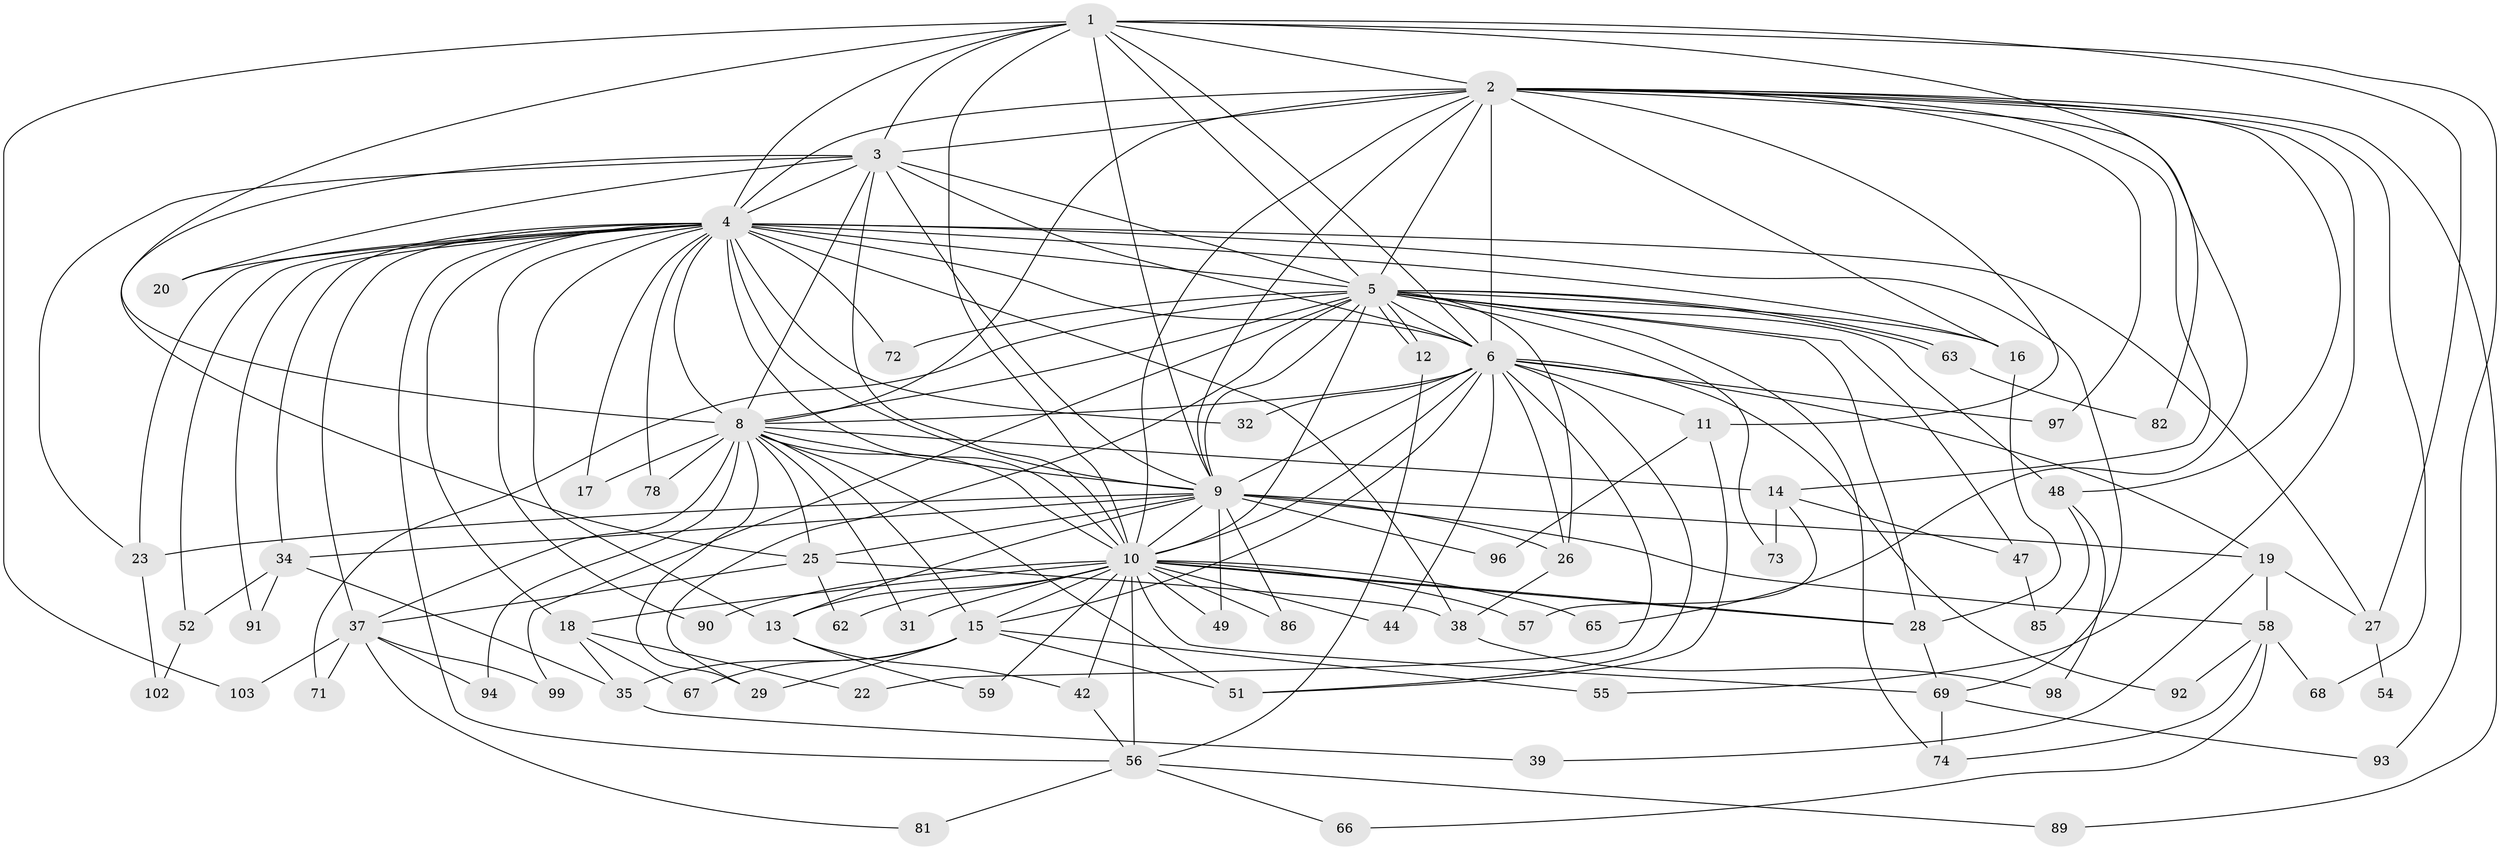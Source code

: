 // original degree distribution, {15: 0.019417475728155338, 18: 0.019417475728155338, 13: 0.009708737864077669, 24: 0.009708737864077669, 23: 0.009708737864077669, 22: 0.009708737864077669, 21: 0.009708737864077669, 27: 0.009708737864077669, 4: 0.10679611650485436, 3: 0.18446601941747573, 5: 0.038834951456310676, 8: 0.009708737864077669, 2: 0.5145631067961165, 6: 0.038834951456310676, 7: 0.009708737864077669}
// Generated by graph-tools (version 1.1) at 2025/11/02/27/25 16:11:08]
// undirected, 74 vertices, 184 edges
graph export_dot {
graph [start="1"]
  node [color=gray90,style=filled];
  1 [super="+70"];
  2 [super="+24"];
  3 [super="+33"];
  4 [super="+7"];
  5 [super="+60"];
  6 [super="+95"];
  8 [super="+61"];
  9 [super="+88"];
  10 [super="+21"];
  11 [super="+100"];
  12;
  13;
  14 [super="+30"];
  15 [super="+101"];
  16 [super="+53"];
  17;
  18;
  19;
  20;
  22;
  23 [super="+41"];
  25 [super="+64"];
  26 [super="+36"];
  27 [super="+45"];
  28 [super="+46"];
  29 [super="+83"];
  31;
  32 [super="+40"];
  34;
  35 [super="+43"];
  37 [super="+80"];
  38 [super="+50"];
  39;
  42 [super="+76"];
  44;
  47;
  48;
  49;
  51 [super="+84"];
  52;
  54;
  55;
  56 [super="+75"];
  57;
  58 [super="+77"];
  59;
  62;
  63;
  65;
  66;
  67;
  68;
  69 [super="+79"];
  71;
  72;
  73;
  74 [super="+87"];
  78;
  81;
  82;
  85;
  86;
  89;
  90;
  91;
  92;
  93;
  94;
  96;
  97;
  98;
  99;
  102;
  103;
  1 -- 2 [weight=2];
  1 -- 3;
  1 -- 4 [weight=2];
  1 -- 5;
  1 -- 6;
  1 -- 8;
  1 -- 9;
  1 -- 10 [weight=2];
  1 -- 27;
  1 -- 82;
  1 -- 93;
  1 -- 103;
  2 -- 3;
  2 -- 4 [weight=2];
  2 -- 5;
  2 -- 6 [weight=2];
  2 -- 8;
  2 -- 9;
  2 -- 10;
  2 -- 11;
  2 -- 14;
  2 -- 55;
  2 -- 65;
  2 -- 89;
  2 -- 97;
  2 -- 48;
  2 -- 68;
  2 -- 16;
  3 -- 4 [weight=2];
  3 -- 5;
  3 -- 6 [weight=2];
  3 -- 8;
  3 -- 9;
  3 -- 10;
  3 -- 20;
  3 -- 23;
  3 -- 25;
  4 -- 5 [weight=2];
  4 -- 6 [weight=3];
  4 -- 8 [weight=2];
  4 -- 9 [weight=2];
  4 -- 10 [weight=2];
  4 -- 17;
  4 -- 34;
  4 -- 52;
  4 -- 69;
  4 -- 38;
  4 -- 72;
  4 -- 13;
  4 -- 78;
  4 -- 16;
  4 -- 18;
  4 -- 20;
  4 -- 90;
  4 -- 91;
  4 -- 32;
  4 -- 37;
  4 -- 27;
  4 -- 56;
  4 -- 23;
  5 -- 6;
  5 -- 8;
  5 -- 9;
  5 -- 10;
  5 -- 12;
  5 -- 12;
  5 -- 16;
  5 -- 26;
  5 -- 47;
  5 -- 48;
  5 -- 63;
  5 -- 63;
  5 -- 71;
  5 -- 72;
  5 -- 73;
  5 -- 74;
  5 -- 99;
  5 -- 28;
  5 -- 29;
  6 -- 8;
  6 -- 9;
  6 -- 10;
  6 -- 11;
  6 -- 15;
  6 -- 19;
  6 -- 22;
  6 -- 26;
  6 -- 32 [weight=2];
  6 -- 44;
  6 -- 51;
  6 -- 92;
  6 -- 97;
  8 -- 9;
  8 -- 10;
  8 -- 14 [weight=2];
  8 -- 17;
  8 -- 29;
  8 -- 31 [weight=2];
  8 -- 37;
  8 -- 78;
  8 -- 94;
  8 -- 15;
  8 -- 25;
  8 -- 51;
  9 -- 10;
  9 -- 19;
  9 -- 23;
  9 -- 25;
  9 -- 34;
  9 -- 49;
  9 -- 58;
  9 -- 86;
  9 -- 96;
  9 -- 13;
  9 -- 26;
  10 -- 13;
  10 -- 15;
  10 -- 18;
  10 -- 28;
  10 -- 28;
  10 -- 31;
  10 -- 42;
  10 -- 44;
  10 -- 49;
  10 -- 56;
  10 -- 57;
  10 -- 59;
  10 -- 62;
  10 -- 65;
  10 -- 69;
  10 -- 86;
  10 -- 90;
  11 -- 96;
  11 -- 51;
  12 -- 56;
  13 -- 42;
  13 -- 59;
  14 -- 57;
  14 -- 73;
  14 -- 47;
  15 -- 29;
  15 -- 51;
  15 -- 55;
  15 -- 67;
  15 -- 35;
  16 -- 28;
  18 -- 22;
  18 -- 35;
  18 -- 67;
  19 -- 27;
  19 -- 39;
  19 -- 58 [weight=2];
  23 -- 102;
  25 -- 38;
  25 -- 62;
  25 -- 37;
  26 -- 38;
  27 -- 54 [weight=2];
  28 -- 69;
  34 -- 35;
  34 -- 52;
  34 -- 91;
  35 -- 39;
  37 -- 71;
  37 -- 81;
  37 -- 94;
  37 -- 99;
  37 -- 103;
  38 -- 98;
  42 -- 56;
  47 -- 85;
  48 -- 85;
  48 -- 98;
  52 -- 102;
  56 -- 66;
  56 -- 81;
  56 -- 89;
  58 -- 66;
  58 -- 68;
  58 -- 74;
  58 -- 92;
  63 -- 82;
  69 -- 93;
  69 -- 74;
}
